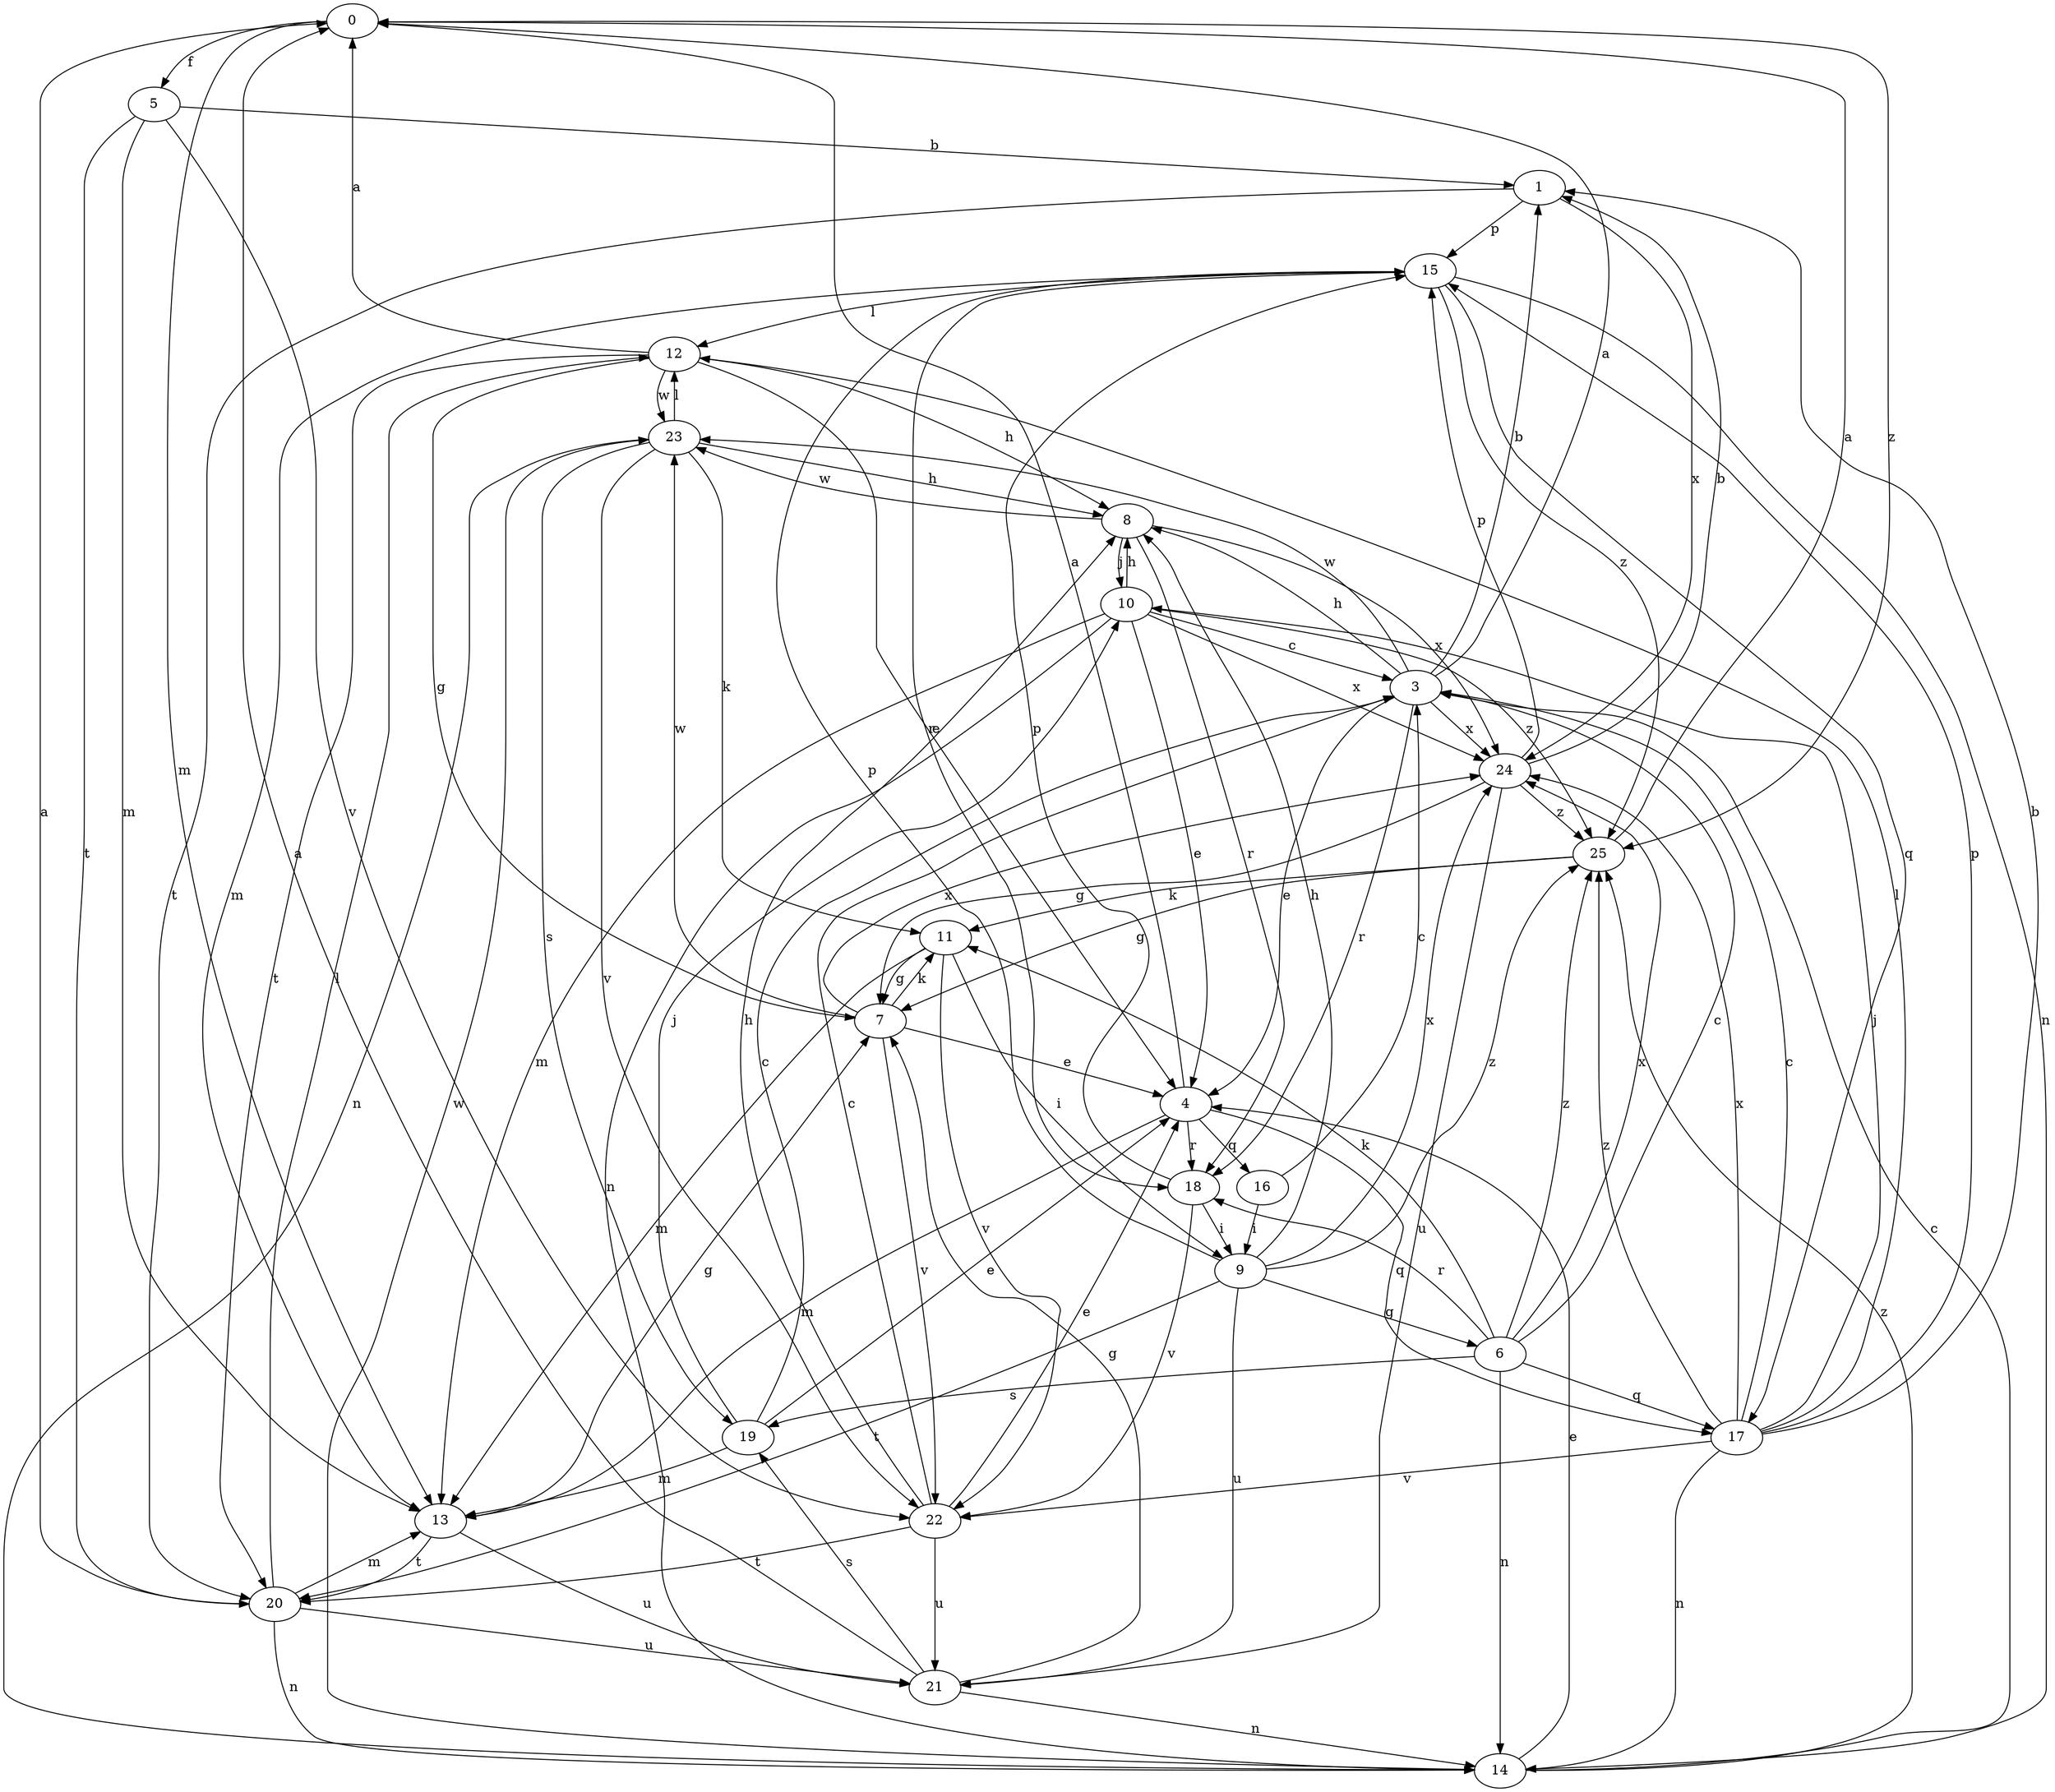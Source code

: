 strict digraph  {
0;
1;
3;
4;
5;
6;
7;
8;
9;
10;
11;
12;
13;
14;
15;
16;
17;
18;
19;
20;
21;
22;
23;
24;
25;
0 -> 5  [label=f];
0 -> 13  [label=m];
0 -> 25  [label=z];
1 -> 15  [label=p];
1 -> 20  [label=t];
1 -> 24  [label=x];
3 -> 0  [label=a];
3 -> 1  [label=b];
3 -> 4  [label=e];
3 -> 8  [label=h];
3 -> 18  [label=r];
3 -> 23  [label=w];
3 -> 24  [label=x];
4 -> 0  [label=a];
4 -> 13  [label=m];
4 -> 16  [label=q];
4 -> 17  [label=q];
4 -> 18  [label=r];
5 -> 1  [label=b];
5 -> 13  [label=m];
5 -> 20  [label=t];
5 -> 22  [label=v];
6 -> 3  [label=c];
6 -> 11  [label=k];
6 -> 14  [label=n];
6 -> 17  [label=q];
6 -> 18  [label=r];
6 -> 19  [label=s];
6 -> 24  [label=x];
6 -> 25  [label=z];
7 -> 4  [label=e];
7 -> 11  [label=k];
7 -> 22  [label=v];
7 -> 23  [label=w];
7 -> 24  [label=x];
8 -> 10  [label=j];
8 -> 18  [label=r];
8 -> 23  [label=w];
8 -> 24  [label=x];
9 -> 6  [label=g];
9 -> 8  [label=h];
9 -> 15  [label=p];
9 -> 20  [label=t];
9 -> 21  [label=u];
9 -> 24  [label=x];
9 -> 25  [label=z];
10 -> 3  [label=c];
10 -> 4  [label=e];
10 -> 8  [label=h];
10 -> 13  [label=m];
10 -> 14  [label=n];
10 -> 24  [label=x];
10 -> 25  [label=z];
11 -> 7  [label=g];
11 -> 9  [label=i];
11 -> 13  [label=m];
11 -> 22  [label=v];
12 -> 0  [label=a];
12 -> 4  [label=e];
12 -> 7  [label=g];
12 -> 8  [label=h];
12 -> 20  [label=t];
12 -> 23  [label=w];
13 -> 7  [label=g];
13 -> 20  [label=t];
13 -> 21  [label=u];
14 -> 3  [label=c];
14 -> 4  [label=e];
14 -> 23  [label=w];
14 -> 25  [label=z];
15 -> 12  [label=l];
15 -> 13  [label=m];
15 -> 14  [label=n];
15 -> 17  [label=q];
15 -> 18  [label=r];
15 -> 25  [label=z];
16 -> 3  [label=c];
16 -> 9  [label=i];
17 -> 1  [label=b];
17 -> 3  [label=c];
17 -> 10  [label=j];
17 -> 12  [label=l];
17 -> 14  [label=n];
17 -> 15  [label=p];
17 -> 22  [label=v];
17 -> 24  [label=x];
17 -> 25  [label=z];
18 -> 9  [label=i];
18 -> 15  [label=p];
18 -> 22  [label=v];
19 -> 3  [label=c];
19 -> 4  [label=e];
19 -> 10  [label=j];
19 -> 13  [label=m];
20 -> 0  [label=a];
20 -> 12  [label=l];
20 -> 13  [label=m];
20 -> 14  [label=n];
20 -> 21  [label=u];
21 -> 0  [label=a];
21 -> 7  [label=g];
21 -> 14  [label=n];
21 -> 19  [label=s];
22 -> 3  [label=c];
22 -> 4  [label=e];
22 -> 8  [label=h];
22 -> 20  [label=t];
22 -> 21  [label=u];
23 -> 8  [label=h];
23 -> 11  [label=k];
23 -> 12  [label=l];
23 -> 14  [label=n];
23 -> 19  [label=s];
23 -> 22  [label=v];
24 -> 1  [label=b];
24 -> 7  [label=g];
24 -> 15  [label=p];
24 -> 21  [label=u];
24 -> 25  [label=z];
25 -> 0  [label=a];
25 -> 7  [label=g];
25 -> 11  [label=k];
}
